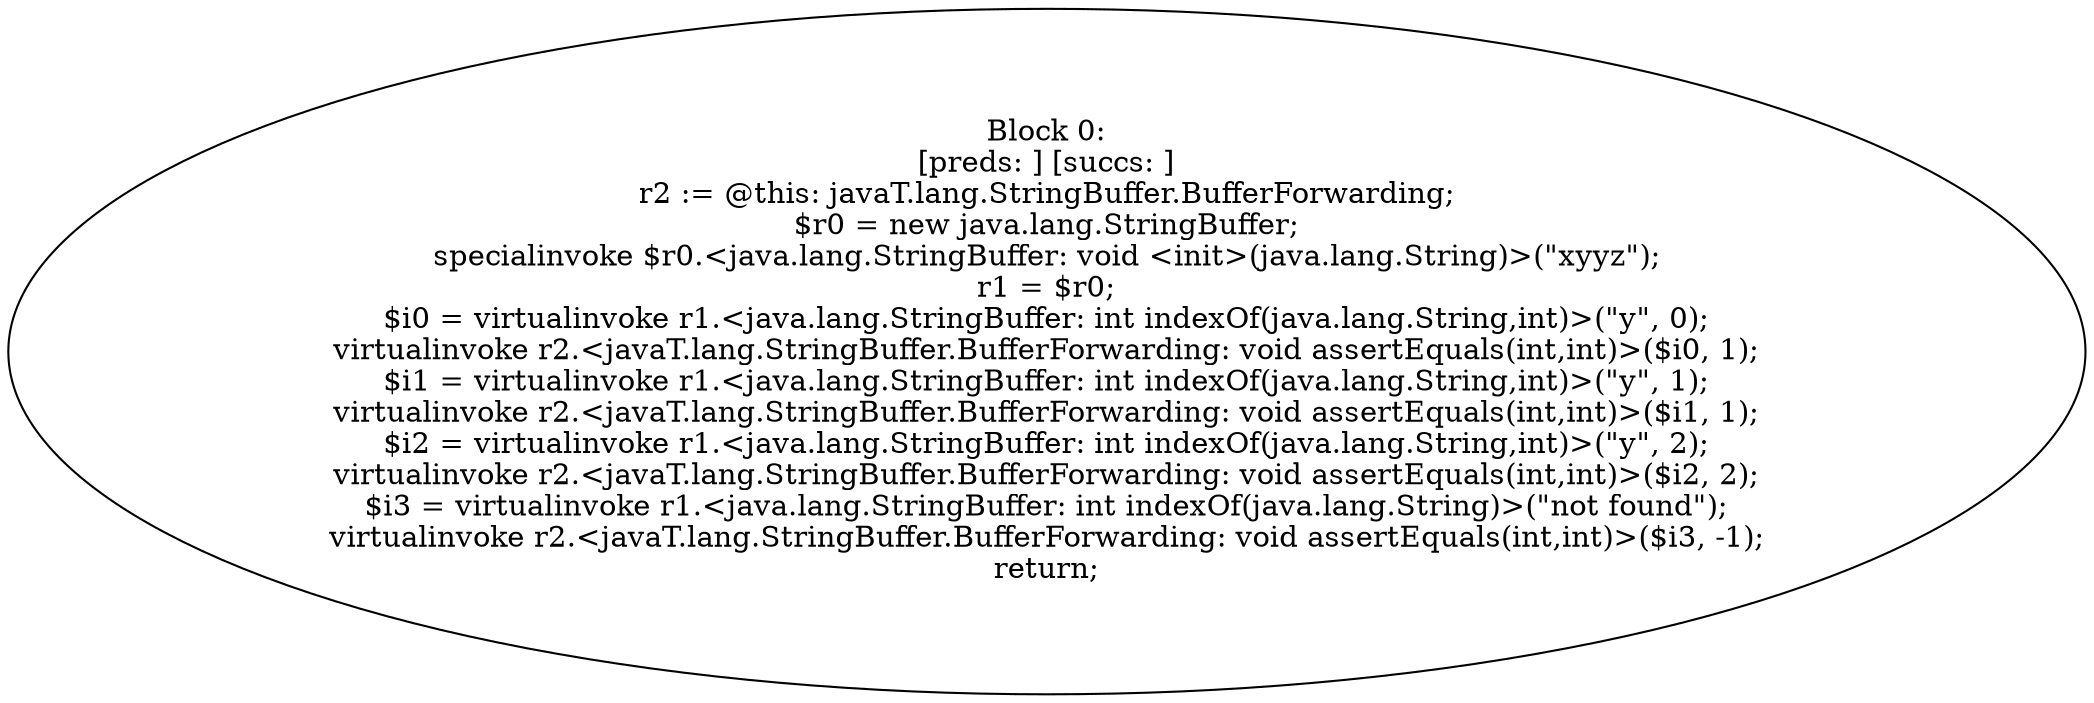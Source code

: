 digraph "unitGraph" {
    "Block 0:
[preds: ] [succs: ]
r2 := @this: javaT.lang.StringBuffer.BufferForwarding;
$r0 = new java.lang.StringBuffer;
specialinvoke $r0.<java.lang.StringBuffer: void <init>(java.lang.String)>(\"xyyz\");
r1 = $r0;
$i0 = virtualinvoke r1.<java.lang.StringBuffer: int indexOf(java.lang.String,int)>(\"y\", 0);
virtualinvoke r2.<javaT.lang.StringBuffer.BufferForwarding: void assertEquals(int,int)>($i0, 1);
$i1 = virtualinvoke r1.<java.lang.StringBuffer: int indexOf(java.lang.String,int)>(\"y\", 1);
virtualinvoke r2.<javaT.lang.StringBuffer.BufferForwarding: void assertEquals(int,int)>($i1, 1);
$i2 = virtualinvoke r1.<java.lang.StringBuffer: int indexOf(java.lang.String,int)>(\"y\", 2);
virtualinvoke r2.<javaT.lang.StringBuffer.BufferForwarding: void assertEquals(int,int)>($i2, 2);
$i3 = virtualinvoke r1.<java.lang.StringBuffer: int indexOf(java.lang.String)>(\"not found\");
virtualinvoke r2.<javaT.lang.StringBuffer.BufferForwarding: void assertEquals(int,int)>($i3, -1);
return;
"
}
